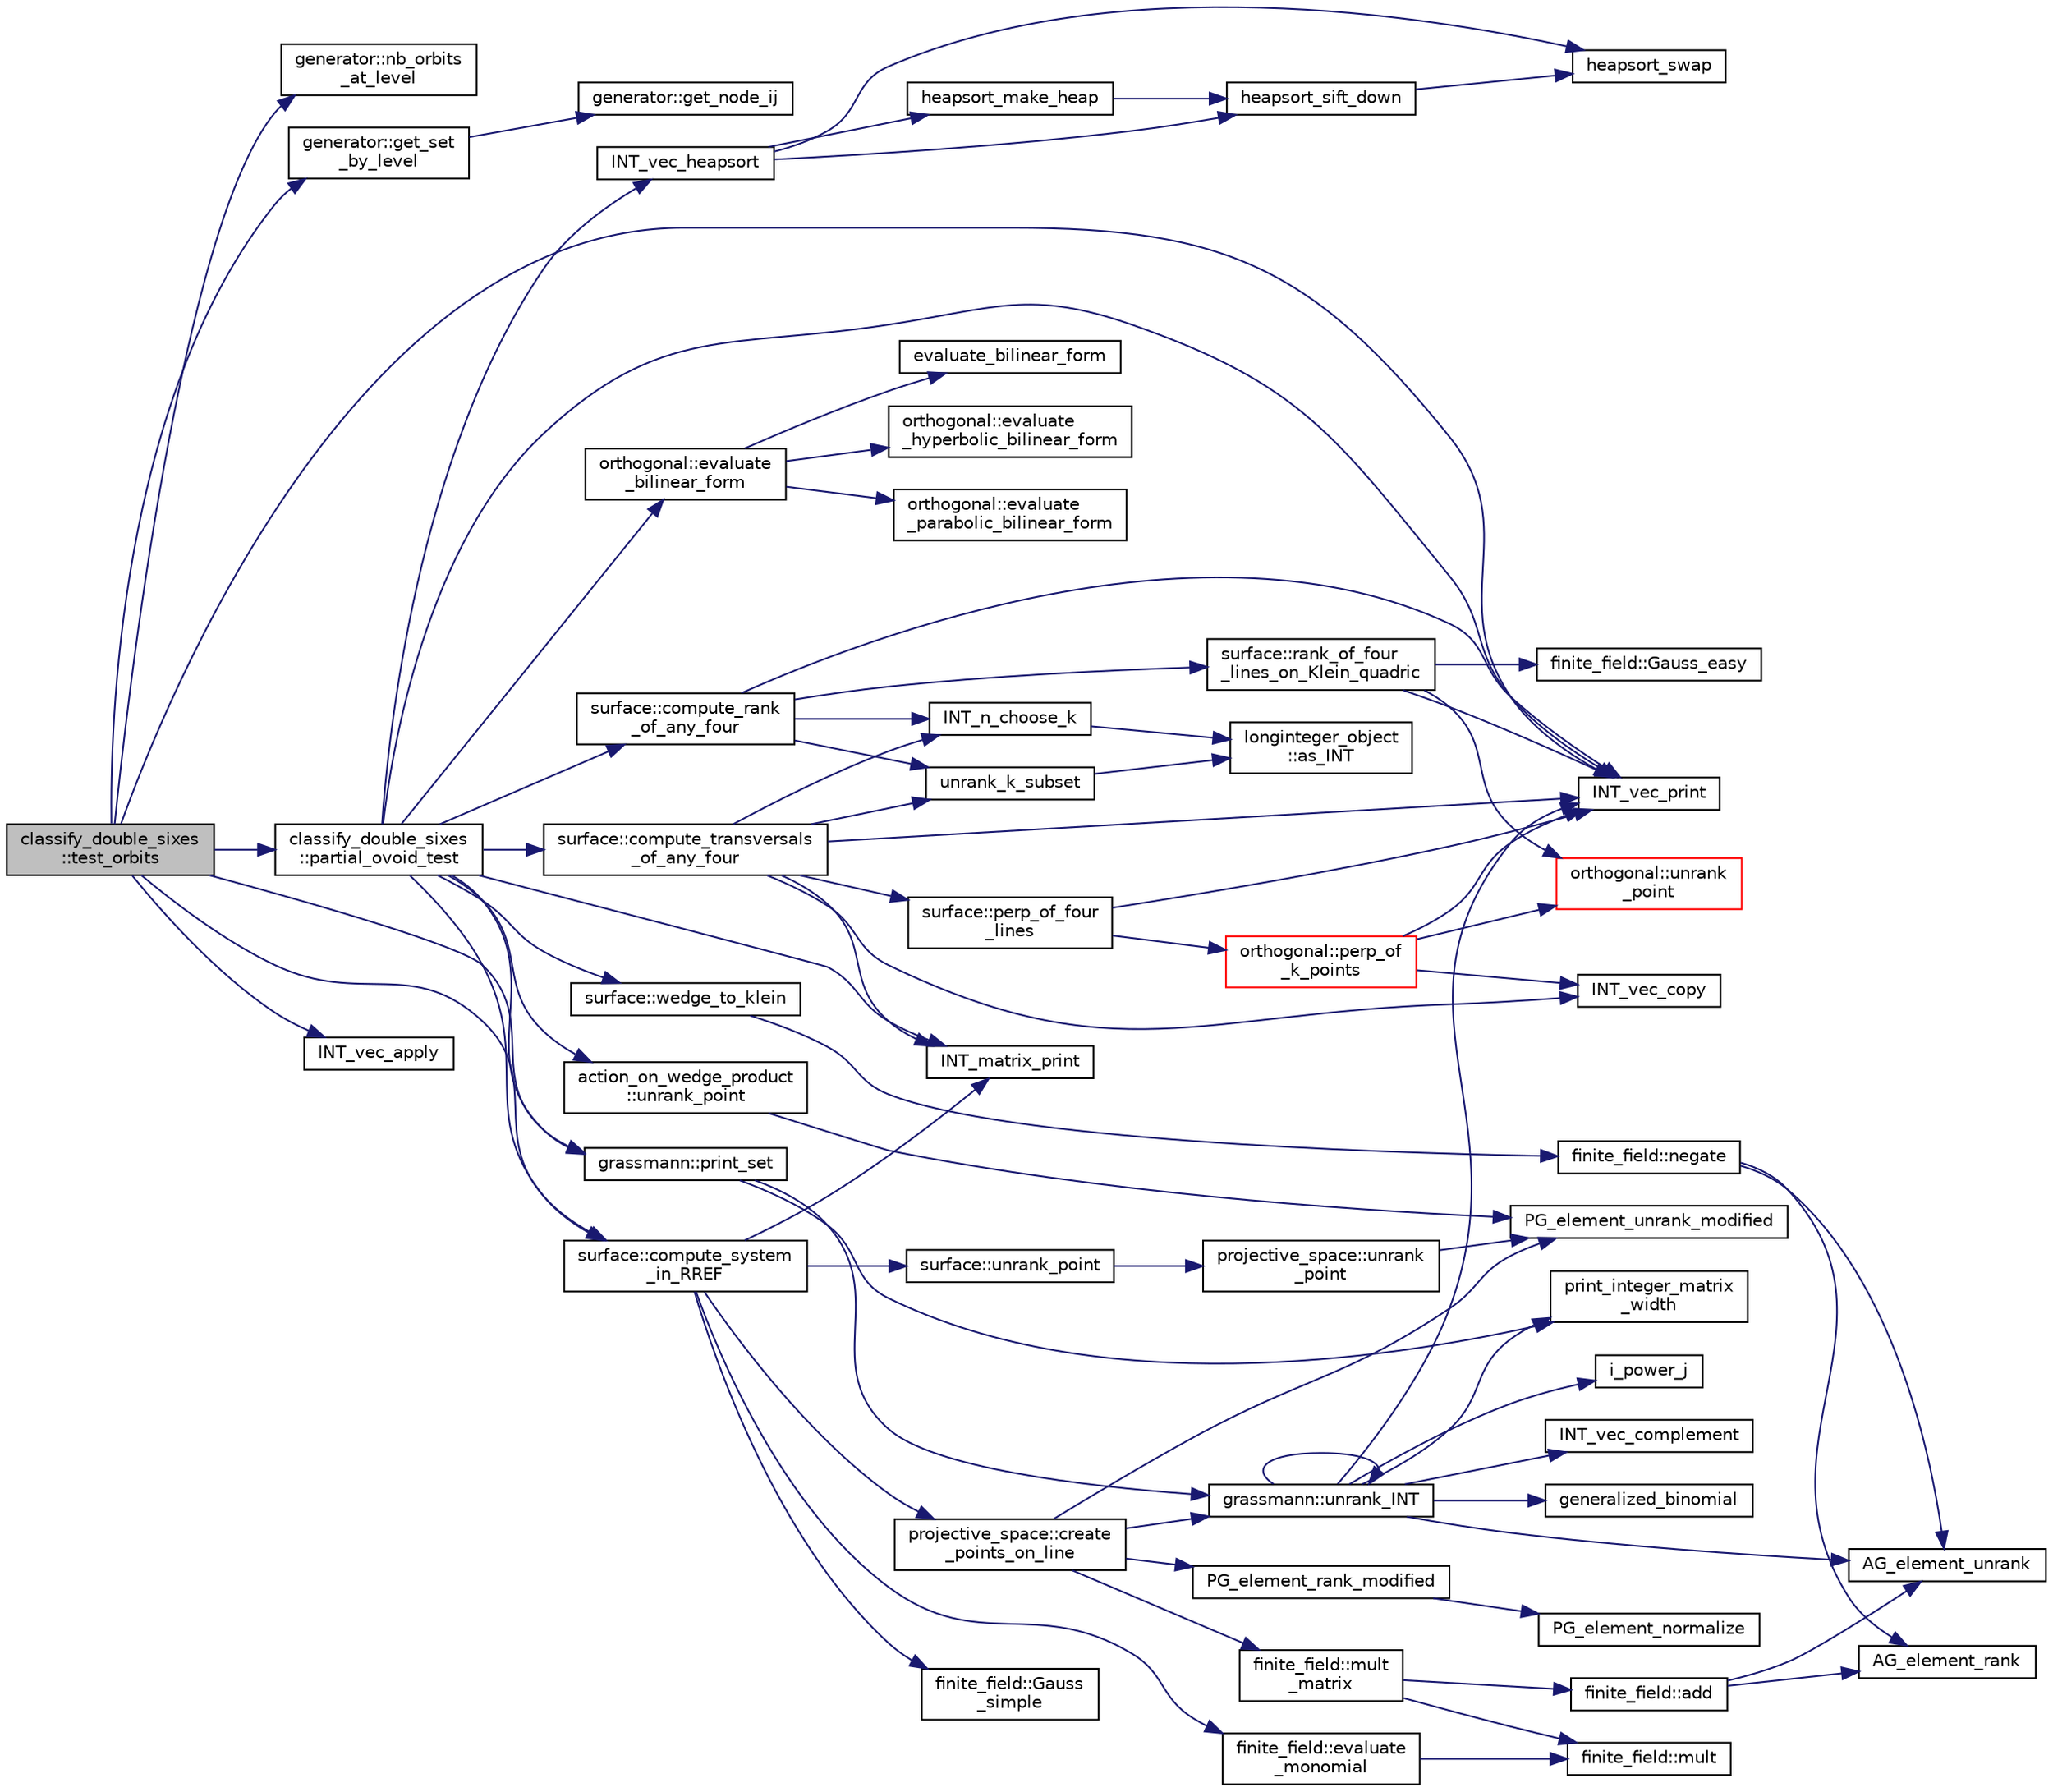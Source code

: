 digraph "classify_double_sixes::test_orbits"
{
  edge [fontname="Helvetica",fontsize="10",labelfontname="Helvetica",labelfontsize="10"];
  node [fontname="Helvetica",fontsize="10",shape=record];
  rankdir="LR";
  Node2976 [label="classify_double_sixes\l::test_orbits",height=0.2,width=0.4,color="black", fillcolor="grey75", style="filled", fontcolor="black"];
  Node2976 -> Node2977 [color="midnightblue",fontsize="10",style="solid",fontname="Helvetica"];
  Node2977 [label="generator::nb_orbits\l_at_level",height=0.2,width=0.4,color="black", fillcolor="white", style="filled",URL="$d7/d73/classgenerator.html#a020f3d8378448310d044a4a24fadf301"];
  Node2976 -> Node2978 [color="midnightblue",fontsize="10",style="solid",fontname="Helvetica"];
  Node2978 [label="generator::get_set\l_by_level",height=0.2,width=0.4,color="black", fillcolor="white", style="filled",URL="$d7/d73/classgenerator.html#a3012a80d862b42c848b84584389c8594"];
  Node2978 -> Node2979 [color="midnightblue",fontsize="10",style="solid",fontname="Helvetica"];
  Node2979 [label="generator::get_node_ij",height=0.2,width=0.4,color="black", fillcolor="white", style="filled",URL="$d7/d73/classgenerator.html#a8cea5411b42336694738530732ede540"];
  Node2976 -> Node2980 [color="midnightblue",fontsize="10",style="solid",fontname="Helvetica"];
  Node2980 [label="INT_vec_print",height=0.2,width=0.4,color="black", fillcolor="white", style="filled",URL="$df/dbf/sajeeb_8_c.html#a79a5901af0b47dd0d694109543c027fe"];
  Node2976 -> Node2981 [color="midnightblue",fontsize="10",style="solid",fontname="Helvetica"];
  Node2981 [label="classify_double_sixes\l::partial_ovoid_test",height=0.2,width=0.4,color="black", fillcolor="white", style="filled",URL="$dd/d23/classclassify__double__sixes.html#a9535ae3adb2856d9a819b204b5fcdd51"];
  Node2981 -> Node2980 [color="midnightblue",fontsize="10",style="solid",fontname="Helvetica"];
  Node2981 -> Node2982 [color="midnightblue",fontsize="10",style="solid",fontname="Helvetica"];
  Node2982 [label="action_on_wedge_product\l::unrank_point",height=0.2,width=0.4,color="black", fillcolor="white", style="filled",URL="$d0/deb/classaction__on__wedge__product.html#a2adcdbeb8a191528142abaaa59dc5bd0"];
  Node2982 -> Node2983 [color="midnightblue",fontsize="10",style="solid",fontname="Helvetica"];
  Node2983 [label="PG_element_unrank_modified",height=0.2,width=0.4,color="black", fillcolor="white", style="filled",URL="$d4/d67/geometry_8h.html#a83ae9b605d496f6a90345303f6efae64"];
  Node2981 -> Node2984 [color="midnightblue",fontsize="10",style="solid",fontname="Helvetica"];
  Node2984 [label="surface::wedge_to_klein",height=0.2,width=0.4,color="black", fillcolor="white", style="filled",URL="$d5/d88/classsurface.html#aa6fb4daa3a79dc65bbb30239076a87a5"];
  Node2984 -> Node2985 [color="midnightblue",fontsize="10",style="solid",fontname="Helvetica"];
  Node2985 [label="finite_field::negate",height=0.2,width=0.4,color="black", fillcolor="white", style="filled",URL="$df/d5a/classfinite__field.html#aa9d798298f25d4a9262b5bc5f1733e31"];
  Node2985 -> Node2986 [color="midnightblue",fontsize="10",style="solid",fontname="Helvetica"];
  Node2986 [label="AG_element_unrank",height=0.2,width=0.4,color="black", fillcolor="white", style="filled",URL="$d4/d67/geometry_8h.html#a4a33b86c87b2879b97cfa1327abe2885"];
  Node2985 -> Node2987 [color="midnightblue",fontsize="10",style="solid",fontname="Helvetica"];
  Node2987 [label="AG_element_rank",height=0.2,width=0.4,color="black", fillcolor="white", style="filled",URL="$d4/d67/geometry_8h.html#ab2ac908d07dd8038fd996e26bdc75c17"];
  Node2981 -> Node2988 [color="midnightblue",fontsize="10",style="solid",fontname="Helvetica"];
  Node2988 [label="orthogonal::evaluate\l_bilinear_form",height=0.2,width=0.4,color="black", fillcolor="white", style="filled",URL="$d7/daa/classorthogonal.html#a1cb22ce04ab60e22852f610ec3fe5c98"];
  Node2988 -> Node2989 [color="midnightblue",fontsize="10",style="solid",fontname="Helvetica"];
  Node2989 [label="orthogonal::evaluate\l_hyperbolic_bilinear_form",height=0.2,width=0.4,color="black", fillcolor="white", style="filled",URL="$d7/daa/classorthogonal.html#a839dc01b1c59a23b054ccf70c00cc9c9"];
  Node2988 -> Node2990 [color="midnightblue",fontsize="10",style="solid",fontname="Helvetica"];
  Node2990 [label="orthogonal::evaluate\l_parabolic_bilinear_form",height=0.2,width=0.4,color="black", fillcolor="white", style="filled",URL="$d7/daa/classorthogonal.html#a8ee79da4c853cd384a0028cbebbbe0ee"];
  Node2988 -> Node2991 [color="midnightblue",fontsize="10",style="solid",fontname="Helvetica"];
  Node2991 [label="evaluate_bilinear_form",height=0.2,width=0.4,color="black", fillcolor="white", style="filled",URL="$d4/d67/geometry_8h.html#ab6f6bfa144b4d2700e3ed27497d83d5f"];
  Node2981 -> Node2992 [color="midnightblue",fontsize="10",style="solid",fontname="Helvetica"];
  Node2992 [label="surface::compute_rank\l_of_any_four",height=0.2,width=0.4,color="black", fillcolor="white", style="filled",URL="$d5/d88/classsurface.html#ae3236300d48c6b9129fcc63fd6979fc1"];
  Node2992 -> Node2993 [color="midnightblue",fontsize="10",style="solid",fontname="Helvetica"];
  Node2993 [label="INT_n_choose_k",height=0.2,width=0.4,color="black", fillcolor="white", style="filled",URL="$d2/d7c/combinatorics_8_c.html#aa74adc702e59feadb839f44c0aaec8f6"];
  Node2993 -> Node2994 [color="midnightblue",fontsize="10",style="solid",fontname="Helvetica"];
  Node2994 [label="longinteger_object\l::as_INT",height=0.2,width=0.4,color="black", fillcolor="white", style="filled",URL="$dd/d7e/classlonginteger__object.html#afb992d4679a6741acc63c8bcba27971e"];
  Node2992 -> Node2995 [color="midnightblue",fontsize="10",style="solid",fontname="Helvetica"];
  Node2995 [label="unrank_k_subset",height=0.2,width=0.4,color="black", fillcolor="white", style="filled",URL="$d2/d7c/combinatorics_8_c.html#a709dbec12f4da5bb02b9352d45a2c77d"];
  Node2995 -> Node2994 [color="midnightblue",fontsize="10",style="solid",fontname="Helvetica"];
  Node2992 -> Node2996 [color="midnightblue",fontsize="10",style="solid",fontname="Helvetica"];
  Node2996 [label="surface::rank_of_four\l_lines_on_Klein_quadric",height=0.2,width=0.4,color="black", fillcolor="white", style="filled",URL="$d5/d88/classsurface.html#a2b9332dcfebfb4be2cdea56cebd1639d"];
  Node2996 -> Node2980 [color="midnightblue",fontsize="10",style="solid",fontname="Helvetica"];
  Node2996 -> Node2997 [color="midnightblue",fontsize="10",style="solid",fontname="Helvetica"];
  Node2997 [label="orthogonal::unrank\l_point",height=0.2,width=0.4,color="red", fillcolor="white", style="filled",URL="$d7/daa/classorthogonal.html#ab655117100f7c66c19817b84ac5ac0a0"];
  Node2996 -> Node3019 [color="midnightblue",fontsize="10",style="solid",fontname="Helvetica"];
  Node3019 [label="finite_field::Gauss_easy",height=0.2,width=0.4,color="black", fillcolor="white", style="filled",URL="$df/d5a/classfinite__field.html#a32761bf6c4a41f24b7193352127db8e7"];
  Node2992 -> Node2980 [color="midnightblue",fontsize="10",style="solid",fontname="Helvetica"];
  Node2981 -> Node3020 [color="midnightblue",fontsize="10",style="solid",fontname="Helvetica"];
  Node3020 [label="surface::compute_transversals\l_of_any_four",height=0.2,width=0.4,color="black", fillcolor="white", style="filled",URL="$d5/d88/classsurface.html#a8023ace5ba7640932b77f1d54a792614"];
  Node3020 -> Node2993 [color="midnightblue",fontsize="10",style="solid",fontname="Helvetica"];
  Node3020 -> Node2995 [color="midnightblue",fontsize="10",style="solid",fontname="Helvetica"];
  Node3020 -> Node3021 [color="midnightblue",fontsize="10",style="solid",fontname="Helvetica"];
  Node3021 [label="surface::perp_of_four\l_lines",height=0.2,width=0.4,color="black", fillcolor="white", style="filled",URL="$d5/d88/classsurface.html#a8da8a93f1fcbf344eb943869b0d488f1"];
  Node3021 -> Node2980 [color="midnightblue",fontsize="10",style="solid",fontname="Helvetica"];
  Node3021 -> Node3022 [color="midnightblue",fontsize="10",style="solid",fontname="Helvetica"];
  Node3022 [label="orthogonal::perp_of\l_k_points",height=0.2,width=0.4,color="red", fillcolor="white", style="filled",URL="$d7/daa/classorthogonal.html#a6a92a4680dc76bb289141fc5c765f5fb"];
  Node3022 -> Node2980 [color="midnightblue",fontsize="10",style="solid",fontname="Helvetica"];
  Node3022 -> Node2997 [color="midnightblue",fontsize="10",style="solid",fontname="Helvetica"];
  Node3022 -> Node3076 [color="midnightblue",fontsize="10",style="solid",fontname="Helvetica"];
  Node3076 [label="INT_vec_copy",height=0.2,width=0.4,color="black", fillcolor="white", style="filled",URL="$df/dbf/sajeeb_8_c.html#ac2d875e27e009af6ec04d17254d11075"];
  Node3020 -> Node2980 [color="midnightblue",fontsize="10",style="solid",fontname="Helvetica"];
  Node3020 -> Node3076 [color="midnightblue",fontsize="10",style="solid",fontname="Helvetica"];
  Node3020 -> Node3197 [color="midnightblue",fontsize="10",style="solid",fontname="Helvetica"];
  Node3197 [label="INT_matrix_print",height=0.2,width=0.4,color="black", fillcolor="white", style="filled",URL="$d5/db4/io__and__os_8h.html#afd4180a24bef3a2b584668a4eaf607ff"];
  Node2981 -> Node3197 [color="midnightblue",fontsize="10",style="solid",fontname="Helvetica"];
  Node2981 -> Node3198 [color="midnightblue",fontsize="10",style="solid",fontname="Helvetica"];
  Node3198 [label="INT_vec_heapsort",height=0.2,width=0.4,color="black", fillcolor="white", style="filled",URL="$d5/de2/foundations_2data__structures_2data__structures_8h.html#a3590ad9987f801fbfc94634300182f39"];
  Node3198 -> Node3199 [color="midnightblue",fontsize="10",style="solid",fontname="Helvetica"];
  Node3199 [label="heapsort_make_heap",height=0.2,width=0.4,color="black", fillcolor="white", style="filled",URL="$d4/dd7/sorting_8_c.html#a42f24453d7d77eeb1338ebd1a13cfdbb"];
  Node3199 -> Node3200 [color="midnightblue",fontsize="10",style="solid",fontname="Helvetica"];
  Node3200 [label="heapsort_sift_down",height=0.2,width=0.4,color="black", fillcolor="white", style="filled",URL="$d4/dd7/sorting_8_c.html#a65cbb1a6a3f01f511673705437ddc18b"];
  Node3200 -> Node3201 [color="midnightblue",fontsize="10",style="solid",fontname="Helvetica"];
  Node3201 [label="heapsort_swap",height=0.2,width=0.4,color="black", fillcolor="white", style="filled",URL="$d4/dd7/sorting_8_c.html#a8f048362e6065297b19b6975bcbbfcc6"];
  Node3198 -> Node3201 [color="midnightblue",fontsize="10",style="solid",fontname="Helvetica"];
  Node3198 -> Node3200 [color="midnightblue",fontsize="10",style="solid",fontname="Helvetica"];
  Node2981 -> Node3207 [color="midnightblue",fontsize="10",style="solid",fontname="Helvetica"];
  Node3207 [label="grassmann::print_set",height=0.2,width=0.4,color="black", fillcolor="white", style="filled",URL="$df/d02/classgrassmann.html#aa15444bcee49f332c44023d44b04d87b"];
  Node3207 -> Node3208 [color="midnightblue",fontsize="10",style="solid",fontname="Helvetica"];
  Node3208 [label="grassmann::unrank_INT",height=0.2,width=0.4,color="black", fillcolor="white", style="filled",URL="$df/d02/classgrassmann.html#a32079405b95a6da2ba1420567d762d64"];
  Node3208 -> Node3209 [color="midnightblue",fontsize="10",style="solid",fontname="Helvetica"];
  Node3209 [label="generalized_binomial",height=0.2,width=0.4,color="black", fillcolor="white", style="filled",URL="$d2/d7c/combinatorics_8_c.html#a24762dc22e45175d18ec1ec1d2556ae8"];
  Node3208 -> Node3210 [color="midnightblue",fontsize="10",style="solid",fontname="Helvetica"];
  Node3210 [label="i_power_j",height=0.2,width=0.4,color="black", fillcolor="white", style="filled",URL="$de/dc5/algebra__and__number__theory_8h.html#a39b321523e8957d701618bb5cac542b5"];
  Node3208 -> Node2986 [color="midnightblue",fontsize="10",style="solid",fontname="Helvetica"];
  Node3208 -> Node2980 [color="midnightblue",fontsize="10",style="solid",fontname="Helvetica"];
  Node3208 -> Node3208 [color="midnightblue",fontsize="10",style="solid",fontname="Helvetica"];
  Node3208 -> Node3211 [color="midnightblue",fontsize="10",style="solid",fontname="Helvetica"];
  Node3211 [label="INT_vec_complement",height=0.2,width=0.4,color="black", fillcolor="white", style="filled",URL="$d5/db4/io__and__os_8h.html#a2a0a724647575fcd3090c763985eb81a"];
  Node3208 -> Node3082 [color="midnightblue",fontsize="10",style="solid",fontname="Helvetica"];
  Node3082 [label="print_integer_matrix\l_width",height=0.2,width=0.4,color="black", fillcolor="white", style="filled",URL="$d5/db4/io__and__os_8h.html#aa78f3e73fc2179251bd15adbcc31573f"];
  Node3207 -> Node3082 [color="midnightblue",fontsize="10",style="solid",fontname="Helvetica"];
  Node2981 -> Node3212 [color="midnightblue",fontsize="10",style="solid",fontname="Helvetica"];
  Node3212 [label="surface::compute_system\l_in_RREF",height=0.2,width=0.4,color="black", fillcolor="white", style="filled",URL="$d5/d88/classsurface.html#ac9feb8f85c4de01b183428fdbd874e71"];
  Node3212 -> Node3213 [color="midnightblue",fontsize="10",style="solid",fontname="Helvetica"];
  Node3213 [label="projective_space::create\l_points_on_line",height=0.2,width=0.4,color="black", fillcolor="white", style="filled",URL="$d2/d17/classprojective__space.html#ab1b2ffcefe646e6d9d9ae435dfedd29e"];
  Node3213 -> Node3208 [color="midnightblue",fontsize="10",style="solid",fontname="Helvetica"];
  Node3213 -> Node2983 [color="midnightblue",fontsize="10",style="solid",fontname="Helvetica"];
  Node3213 -> Node3085 [color="midnightblue",fontsize="10",style="solid",fontname="Helvetica"];
  Node3085 [label="finite_field::mult\l_matrix",height=0.2,width=0.4,color="black", fillcolor="white", style="filled",URL="$df/d5a/classfinite__field.html#a48517f15dfd7b21c37e0975855f1ada2"];
  Node3085 -> Node3058 [color="midnightblue",fontsize="10",style="solid",fontname="Helvetica"];
  Node3058 [label="finite_field::add",height=0.2,width=0.4,color="black", fillcolor="white", style="filled",URL="$df/d5a/classfinite__field.html#a8f12328a27500f3c7be0c849ebbc9d14"];
  Node3058 -> Node2986 [color="midnightblue",fontsize="10",style="solid",fontname="Helvetica"];
  Node3058 -> Node2987 [color="midnightblue",fontsize="10",style="solid",fontname="Helvetica"];
  Node3085 -> Node3057 [color="midnightblue",fontsize="10",style="solid",fontname="Helvetica"];
  Node3057 [label="finite_field::mult",height=0.2,width=0.4,color="black", fillcolor="white", style="filled",URL="$df/d5a/classfinite__field.html#a24fb5917aa6d4d656fd855b7f44a13b0"];
  Node3213 -> Node3214 [color="midnightblue",fontsize="10",style="solid",fontname="Helvetica"];
  Node3214 [label="PG_element_rank_modified",height=0.2,width=0.4,color="black", fillcolor="white", style="filled",URL="$d4/d67/geometry_8h.html#a9cd1a8bf5b88a038e33862f6c2c3dd36"];
  Node3214 -> Node3215 [color="midnightblue",fontsize="10",style="solid",fontname="Helvetica"];
  Node3215 [label="PG_element_normalize",height=0.2,width=0.4,color="black", fillcolor="white", style="filled",URL="$df/de4/projective_8_c.html#a5a4c3c1158bad6bab0d786c616bd0996"];
  Node3212 -> Node3197 [color="midnightblue",fontsize="10",style="solid",fontname="Helvetica"];
  Node3212 -> Node3216 [color="midnightblue",fontsize="10",style="solid",fontname="Helvetica"];
  Node3216 [label="surface::unrank_point",height=0.2,width=0.4,color="black", fillcolor="white", style="filled",URL="$d5/d88/classsurface.html#a69c1875a5c1c69b9ad81a277dd99a0b3"];
  Node3216 -> Node3217 [color="midnightblue",fontsize="10",style="solid",fontname="Helvetica"];
  Node3217 [label="projective_space::unrank\l_point",height=0.2,width=0.4,color="black", fillcolor="white", style="filled",URL="$d2/d17/classprojective__space.html#a3cb7917af4c5f1590b660d4bf907e0fa"];
  Node3217 -> Node2983 [color="midnightblue",fontsize="10",style="solid",fontname="Helvetica"];
  Node3212 -> Node3218 [color="midnightblue",fontsize="10",style="solid",fontname="Helvetica"];
  Node3218 [label="finite_field::evaluate\l_monomial",height=0.2,width=0.4,color="black", fillcolor="white", style="filled",URL="$df/d5a/classfinite__field.html#a13f9d419956a9168a65788b32839c7f2"];
  Node3218 -> Node3057 [color="midnightblue",fontsize="10",style="solid",fontname="Helvetica"];
  Node3212 -> Node3219 [color="midnightblue",fontsize="10",style="solid",fontname="Helvetica"];
  Node3219 [label="finite_field::Gauss\l_simple",height=0.2,width=0.4,color="black", fillcolor="white", style="filled",URL="$df/d5a/classfinite__field.html#aba4950590e24a1ce323f292cf47b3307"];
  Node2976 -> Node3220 [color="midnightblue",fontsize="10",style="solid",fontname="Helvetica"];
  Node3220 [label="INT_vec_apply",height=0.2,width=0.4,color="black", fillcolor="white", style="filled",URL="$d5/db4/io__and__os_8h.html#a213a3e5aef54660073ad609492538df6"];
  Node2976 -> Node3207 [color="midnightblue",fontsize="10",style="solid",fontname="Helvetica"];
  Node2976 -> Node3212 [color="midnightblue",fontsize="10",style="solid",fontname="Helvetica"];
}

